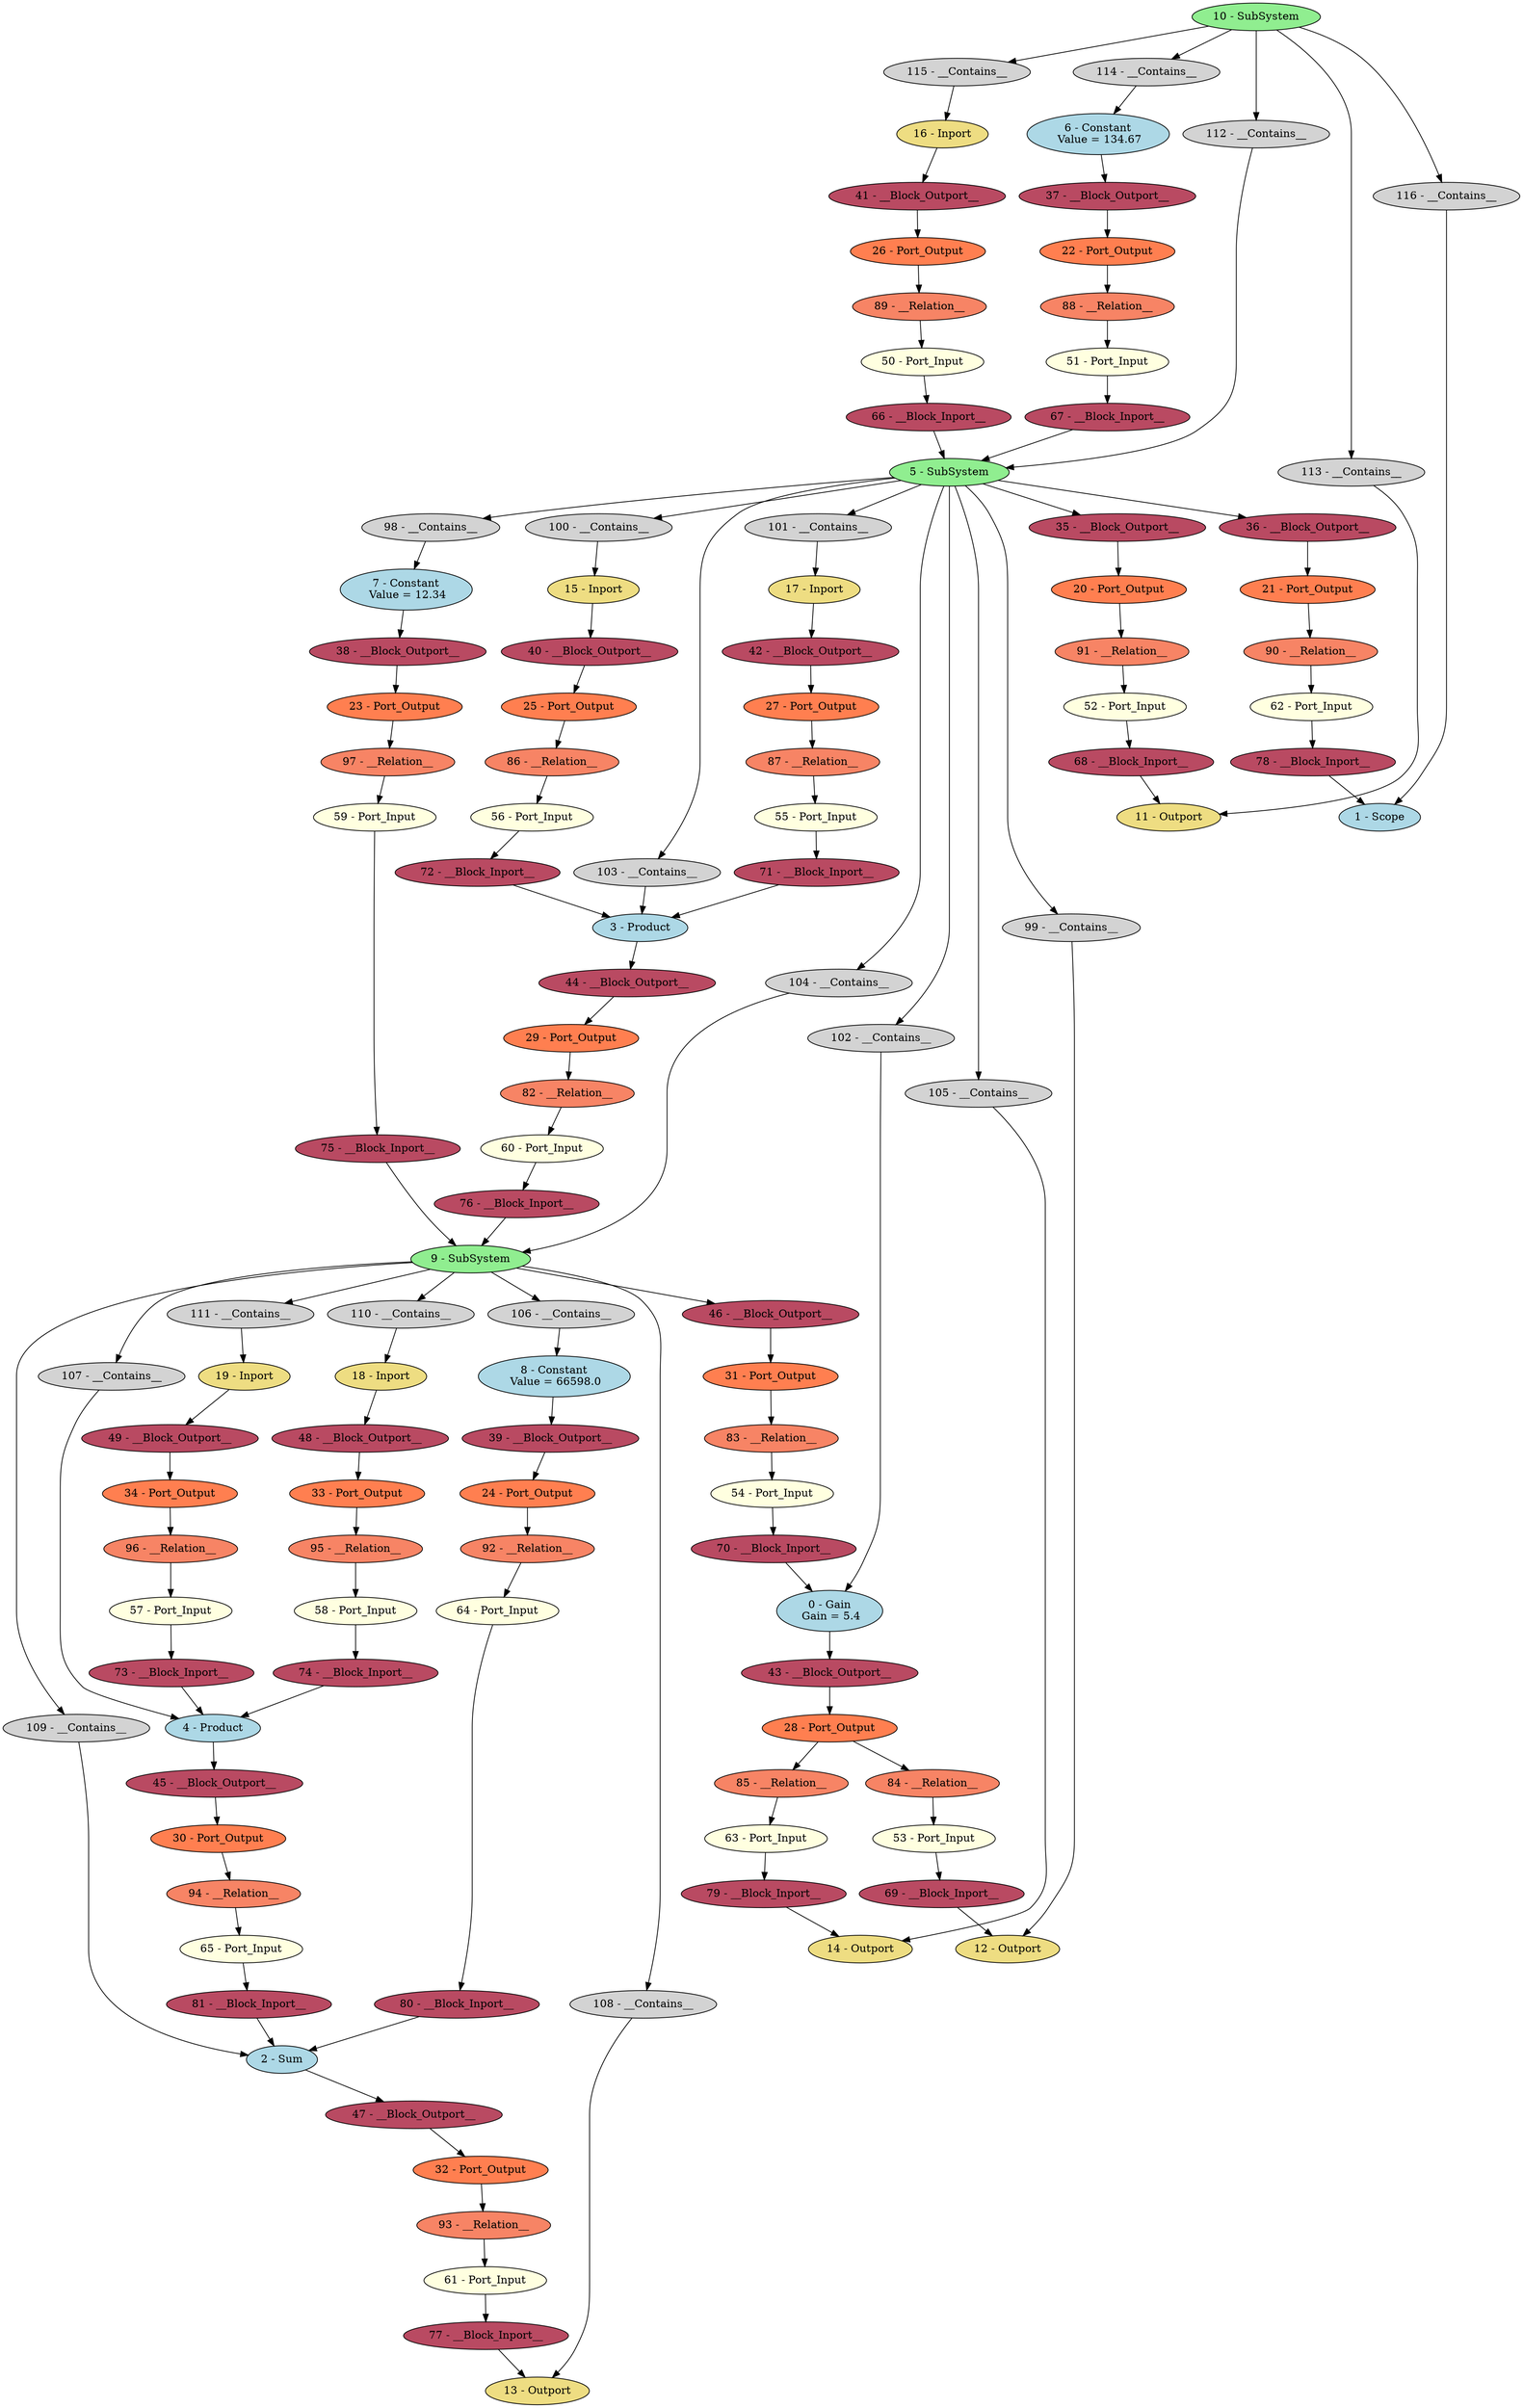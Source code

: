 digraph HFlatten2 {
"0 - Gain\n Gain = 5.4" [style=filled, fillcolor=lightblue];
"1 - Scope" [style=filled, fillcolor=lightblue];
"2 - Sum" [style=filled, fillcolor=lightblue];
"3 - Product" [style=filled, fillcolor=lightblue];
"4 - Product" [style=filled, fillcolor=lightblue];
"5 - SubSystem" [style=filled, fillcolor=lightgreen];
"6 - Constant\n Value = 134.67" [style=filled, fillcolor=lightblue];
"7 - Constant\n Value = 12.34" [style=filled, fillcolor=lightblue];
"8 - Constant\n Value = 66598.0" [style=filled, fillcolor=lightblue];
"9 - SubSystem" [style=filled, fillcolor=lightgreen];
"10 - SubSystem" [style=filled, fillcolor=lightgreen];
"11 - Outport" [style=filled, fillcolor=lightgoldenrod];
"12 - Outport" [style=filled, fillcolor=lightgoldenrod];
"13 - Outport" [style=filled, fillcolor=lightgoldenrod];
"14 - Outport" [style=filled, fillcolor=lightgoldenrod];
"15 - Inport" [style=filled, fillcolor=lightgoldenrod];
"16 - Inport" [style=filled, fillcolor=lightgoldenrod];
"17 - Inport" [style=filled, fillcolor=lightgoldenrod];
"18 - Inport" [style=filled, fillcolor=lightgoldenrod];
"19 - Inport" [style=filled, fillcolor=lightgoldenrod];
"20 - Port_Output" [style=filled, fillcolor=coral];
"21 - Port_Output" [style=filled, fillcolor=coral];
"22 - Port_Output" [style=filled, fillcolor=coral];
"23 - Port_Output" [style=filled, fillcolor=coral];
"24 - Port_Output" [style=filled, fillcolor=coral];
"25 - Port_Output" [style=filled, fillcolor=coral];
"26 - Port_Output" [style=filled, fillcolor=coral];
"27 - Port_Output" [style=filled, fillcolor=coral];
"28 - Port_Output" [style=filled, fillcolor=coral];
"29 - Port_Output" [style=filled, fillcolor=coral];
"30 - Port_Output" [style=filled, fillcolor=coral];
"31 - Port_Output" [style=filled, fillcolor=coral];
"32 - Port_Output" [style=filled, fillcolor=coral];
"33 - Port_Output" [style=filled, fillcolor=coral];
"34 - Port_Output" [style=filled, fillcolor=coral];
"35 - __Block_Outport__" [style=filled, fillcolor="#b94a62"];
"36 - __Block_Outport__" [style=filled, fillcolor="#b94a62"];
"37 - __Block_Outport__" [style=filled, fillcolor="#b94a62"];
"38 - __Block_Outport__" [style=filled, fillcolor="#b94a62"];
"39 - __Block_Outport__" [style=filled, fillcolor="#b94a62"];
"40 - __Block_Outport__" [style=filled, fillcolor="#b94a62"];
"41 - __Block_Outport__" [style=filled, fillcolor="#b94a62"];
"42 - __Block_Outport__" [style=filled, fillcolor="#b94a62"];
"43 - __Block_Outport__" [style=filled, fillcolor="#b94a62"];
"44 - __Block_Outport__" [style=filled, fillcolor="#b94a62"];
"45 - __Block_Outport__" [style=filled, fillcolor="#b94a62"];
"46 - __Block_Outport__" [style=filled, fillcolor="#b94a62"];
"47 - __Block_Outport__" [style=filled, fillcolor="#b94a62"];
"48 - __Block_Outport__" [style=filled, fillcolor="#b94a62"];
"49 - __Block_Outport__" [style=filled, fillcolor="#b94a62"];
"50 - Port_Input" [style=filled, fillcolor=lightyellow];
"51 - Port_Input" [style=filled, fillcolor=lightyellow];
"52 - Port_Input" [style=filled, fillcolor=lightyellow];
"53 - Port_Input" [style=filled, fillcolor=lightyellow];
"54 - Port_Input" [style=filled, fillcolor=lightyellow];
"55 - Port_Input" [style=filled, fillcolor=lightyellow];
"56 - Port_Input" [style=filled, fillcolor=lightyellow];
"57 - Port_Input" [style=filled, fillcolor=lightyellow];
"58 - Port_Input" [style=filled, fillcolor=lightyellow];
"59 - Port_Input" [style=filled, fillcolor=lightyellow];
"60 - Port_Input" [style=filled, fillcolor=lightyellow];
"61 - Port_Input" [style=filled, fillcolor=lightyellow];
"62 - Port_Input" [style=filled, fillcolor=lightyellow];
"63 - Port_Input" [style=filled, fillcolor=lightyellow];
"64 - Port_Input" [style=filled, fillcolor=lightyellow];
"65 - Port_Input" [style=filled, fillcolor=lightyellow];
"66 - __Block_Inport__" [style=filled, fillcolor="#b94a62"];
"67 - __Block_Inport__" [style=filled, fillcolor="#b94a62"];
"68 - __Block_Inport__" [style=filled, fillcolor="#b94a62"];
"69 - __Block_Inport__" [style=filled, fillcolor="#b94a62"];
"70 - __Block_Inport__" [style=filled, fillcolor="#b94a62"];
"71 - __Block_Inport__" [style=filled, fillcolor="#b94a62"];
"72 - __Block_Inport__" [style=filled, fillcolor="#b94a62"];
"73 - __Block_Inport__" [style=filled, fillcolor="#b94a62"];
"74 - __Block_Inport__" [style=filled, fillcolor="#b94a62"];
"75 - __Block_Inport__" [style=filled, fillcolor="#b94a62"];
"76 - __Block_Inport__" [style=filled, fillcolor="#b94a62"];
"77 - __Block_Inport__" [style=filled, fillcolor="#b94a62"];
"78 - __Block_Inport__" [style=filled, fillcolor="#b94a62"];
"79 - __Block_Inport__" [style=filled, fillcolor="#b94a62"];
"80 - __Block_Inport__" [style=filled, fillcolor="#b94a62"];
"81 - __Block_Inport__" [style=filled, fillcolor="#b94a62"];
"82 - __Relation__" [style=filled, fillcolor="#f78465"];
"83 - __Relation__" [style=filled, fillcolor="#f78465"];
"84 - __Relation__" [style=filled, fillcolor="#f78465"];
"85 - __Relation__" [style=filled, fillcolor="#f78465"];
"86 - __Relation__" [style=filled, fillcolor="#f78465"];
"87 - __Relation__" [style=filled, fillcolor="#f78465"];
"88 - __Relation__" [style=filled, fillcolor="#f78465"];
"89 - __Relation__" [style=filled, fillcolor="#f78465"];
"90 - __Relation__" [style=filled, fillcolor="#f78465"];
"91 - __Relation__" [style=filled, fillcolor="#f78465"];
"92 - __Relation__" [style=filled, fillcolor="#f78465"];
"93 - __Relation__" [style=filled, fillcolor="#f78465"];
"94 - __Relation__" [style=filled, fillcolor="#f78465"];
"95 - __Relation__" [style=filled, fillcolor="#f78465"];
"96 - __Relation__" [style=filled, fillcolor="#f78465"];
"97 - __Relation__" [style=filled, fillcolor="#f78465"];
"98 - __Contains__" [style=filled, fillcolor=lightgray];
"99 - __Contains__" [style=filled, fillcolor=lightgray];
"100 - __Contains__" [style=filled, fillcolor=lightgray];
"101 - __Contains__" [style=filled, fillcolor=lightgray];
"102 - __Contains__" [style=filled, fillcolor=lightgray];
"103 - __Contains__" [style=filled, fillcolor=lightgray];
"104 - __Contains__" [style=filled, fillcolor=lightgray];
"105 - __Contains__" [style=filled, fillcolor=lightgray];
"106 - __Contains__" [style=filled, fillcolor=lightgray];
"107 - __Contains__" [style=filled, fillcolor=lightgray];
"108 - __Contains__" [style=filled, fillcolor=lightgray];
"109 - __Contains__" [style=filled, fillcolor=lightgray];
"110 - __Contains__" [style=filled, fillcolor=lightgray];
"111 - __Contains__" [style=filled, fillcolor=lightgray];
"112 - __Contains__" [style=filled, fillcolor=lightgray];
"113 - __Contains__" [style=filled, fillcolor=lightgray];
"114 - __Contains__" [style=filled, fillcolor=lightgray];
"115 - __Contains__" [style=filled, fillcolor=lightgray];
"116 - __Contains__" [style=filled, fillcolor=lightgray];
"5 - SubSystem" -> "35 - __Block_Outport__";
"35 - __Block_Outport__" -> "20 - Port_Output";
"5 - SubSystem" -> "36 - __Block_Outport__";
"36 - __Block_Outport__" -> "21 - Port_Output";
"6 - Constant\n Value = 134.67" -> "37 - __Block_Outport__";
"37 - __Block_Outport__" -> "22 - Port_Output";
"7 - Constant\n Value = 12.34" -> "38 - __Block_Outport__";
"38 - __Block_Outport__" -> "23 - Port_Output";
"8 - Constant\n Value = 66598.0" -> "39 - __Block_Outport__";
"39 - __Block_Outport__" -> "24 - Port_Output";
"15 - Inport" -> "40 - __Block_Outport__";
"40 - __Block_Outport__" -> "25 - Port_Output";
"16 - Inport" -> "41 - __Block_Outport__";
"41 - __Block_Outport__" -> "26 - Port_Output";
"17 - Inport" -> "42 - __Block_Outport__";
"42 - __Block_Outport__" -> "27 - Port_Output";
"0 - Gain\n Gain = 5.4" -> "43 - __Block_Outport__";
"43 - __Block_Outport__" -> "28 - Port_Output";
"3 - Product" -> "44 - __Block_Outport__";
"44 - __Block_Outport__" -> "29 - Port_Output";
"4 - Product" -> "45 - __Block_Outport__";
"45 - __Block_Outport__" -> "30 - Port_Output";
"9 - SubSystem" -> "46 - __Block_Outport__";
"46 - __Block_Outport__" -> "31 - Port_Output";
"2 - Sum" -> "47 - __Block_Outport__";
"47 - __Block_Outport__" -> "32 - Port_Output";
"18 - Inport" -> "48 - __Block_Outport__";
"48 - __Block_Outport__" -> "33 - Port_Output";
"19 - Inport" -> "49 - __Block_Outport__";
"49 - __Block_Outport__" -> "34 - Port_Output";
"5 - SubSystem" -> "98 - __Contains__";
"98 - __Contains__" -> "7 - Constant\n Value = 12.34";
"5 - SubSystem" -> "99 - __Contains__";
"99 - __Contains__" -> "12 - Outport";
"5 - SubSystem" -> "100 - __Contains__";
"100 - __Contains__" -> "15 - Inport";
"5 - SubSystem" -> "101 - __Contains__";
"101 - __Contains__" -> "17 - Inport";
"5 - SubSystem" -> "102 - __Contains__";
"102 - __Contains__" -> "0 - Gain\n Gain = 5.4";
"5 - SubSystem" -> "103 - __Contains__";
"103 - __Contains__" -> "3 - Product";
"5 - SubSystem" -> "104 - __Contains__";
"104 - __Contains__" -> "9 - SubSystem";
"5 - SubSystem" -> "105 - __Contains__";
"105 - __Contains__" -> "14 - Outport";
"9 - SubSystem" -> "106 - __Contains__";
"106 - __Contains__" -> "8 - Constant\n Value = 66598.0";
"9 - SubSystem" -> "107 - __Contains__";
"107 - __Contains__" -> "4 - Product";
"9 - SubSystem" -> "108 - __Contains__";
"108 - __Contains__" -> "13 - Outport";
"9 - SubSystem" -> "109 - __Contains__";
"109 - __Contains__" -> "2 - Sum";
"9 - SubSystem" -> "110 - __Contains__";
"110 - __Contains__" -> "18 - Inport";
"9 - SubSystem" -> "111 - __Contains__";
"111 - __Contains__" -> "19 - Inport";
"10 - SubSystem" -> "112 - __Contains__";
"112 - __Contains__" -> "5 - SubSystem";
"10 - SubSystem" -> "113 - __Contains__";
"113 - __Contains__" -> "11 - Outport";
"10 - SubSystem" -> "114 - __Contains__";
"114 - __Contains__" -> "6 - Constant\n Value = 134.67";
"10 - SubSystem" -> "115 - __Contains__";
"115 - __Contains__" -> "16 - Inport";
"10 - SubSystem" -> "116 - __Contains__";
"116 - __Contains__" -> "1 - Scope";
"29 - Port_Output" -> "82 - __Relation__";
"82 - __Relation__" -> "60 - Port_Input";
"31 - Port_Output" -> "83 - __Relation__";
"83 - __Relation__" -> "54 - Port_Input";
"28 - Port_Output" -> "84 - __Relation__";
"84 - __Relation__" -> "53 - Port_Input";
"28 - Port_Output" -> "85 - __Relation__";
"85 - __Relation__" -> "63 - Port_Input";
"25 - Port_Output" -> "86 - __Relation__";
"86 - __Relation__" -> "56 - Port_Input";
"27 - Port_Output" -> "87 - __Relation__";
"87 - __Relation__" -> "55 - Port_Input";
"22 - Port_Output" -> "88 - __Relation__";
"88 - __Relation__" -> "51 - Port_Input";
"26 - Port_Output" -> "89 - __Relation__";
"89 - __Relation__" -> "50 - Port_Input";
"21 - Port_Output" -> "90 - __Relation__";
"90 - __Relation__" -> "62 - Port_Input";
"20 - Port_Output" -> "91 - __Relation__";
"91 - __Relation__" -> "52 - Port_Input";
"24 - Port_Output" -> "92 - __Relation__";
"92 - __Relation__" -> "64 - Port_Input";
"32 - Port_Output" -> "93 - __Relation__";
"93 - __Relation__" -> "61 - Port_Input";
"30 - Port_Output" -> "94 - __Relation__";
"94 - __Relation__" -> "65 - Port_Input";
"33 - Port_Output" -> "95 - __Relation__";
"95 - __Relation__" -> "58 - Port_Input";
"34 - Port_Output" -> "96 - __Relation__";
"96 - __Relation__" -> "57 - Port_Input";
"23 - Port_Output" -> "97 - __Relation__";
"97 - __Relation__" -> "59 - Port_Input";
"66 - __Block_Inport__" -> "5 - SubSystem";
"50 - Port_Input" -> "66 - __Block_Inport__";
"67 - __Block_Inport__" -> "5 - SubSystem";
"51 - Port_Input" -> "67 - __Block_Inport__";
"68 - __Block_Inport__" -> "11 - Outport";
"52 - Port_Input" -> "68 - __Block_Inport__";
"69 - __Block_Inport__" -> "12 - Outport";
"53 - Port_Input" -> "69 - __Block_Inport__";
"70 - __Block_Inport__" -> "0 - Gain\n Gain = 5.4";
"54 - Port_Input" -> "70 - __Block_Inport__";
"71 - __Block_Inport__" -> "3 - Product";
"55 - Port_Input" -> "71 - __Block_Inport__";
"72 - __Block_Inport__" -> "3 - Product";
"56 - Port_Input" -> "72 - __Block_Inport__";
"73 - __Block_Inport__" -> "4 - Product";
"57 - Port_Input" -> "73 - __Block_Inport__";
"74 - __Block_Inport__" -> "4 - Product";
"58 - Port_Input" -> "74 - __Block_Inport__";
"75 - __Block_Inport__" -> "9 - SubSystem";
"59 - Port_Input" -> "75 - __Block_Inport__";
"76 - __Block_Inport__" -> "9 - SubSystem";
"60 - Port_Input" -> "76 - __Block_Inport__";
"77 - __Block_Inport__" -> "13 - Outport";
"61 - Port_Input" -> "77 - __Block_Inport__";
"78 - __Block_Inport__" -> "1 - Scope";
"62 - Port_Input" -> "78 - __Block_Inport__";
"79 - __Block_Inport__" -> "14 - Outport";
"63 - Port_Input" -> "79 - __Block_Inport__";
"80 - __Block_Inport__" -> "2 - Sum";
"64 - Port_Input" -> "80 - __Block_Inport__";
"81 - __Block_Inport__" -> "2 - Sum";
"65 - Port_Input" -> "81 - __Block_Inport__";
}
